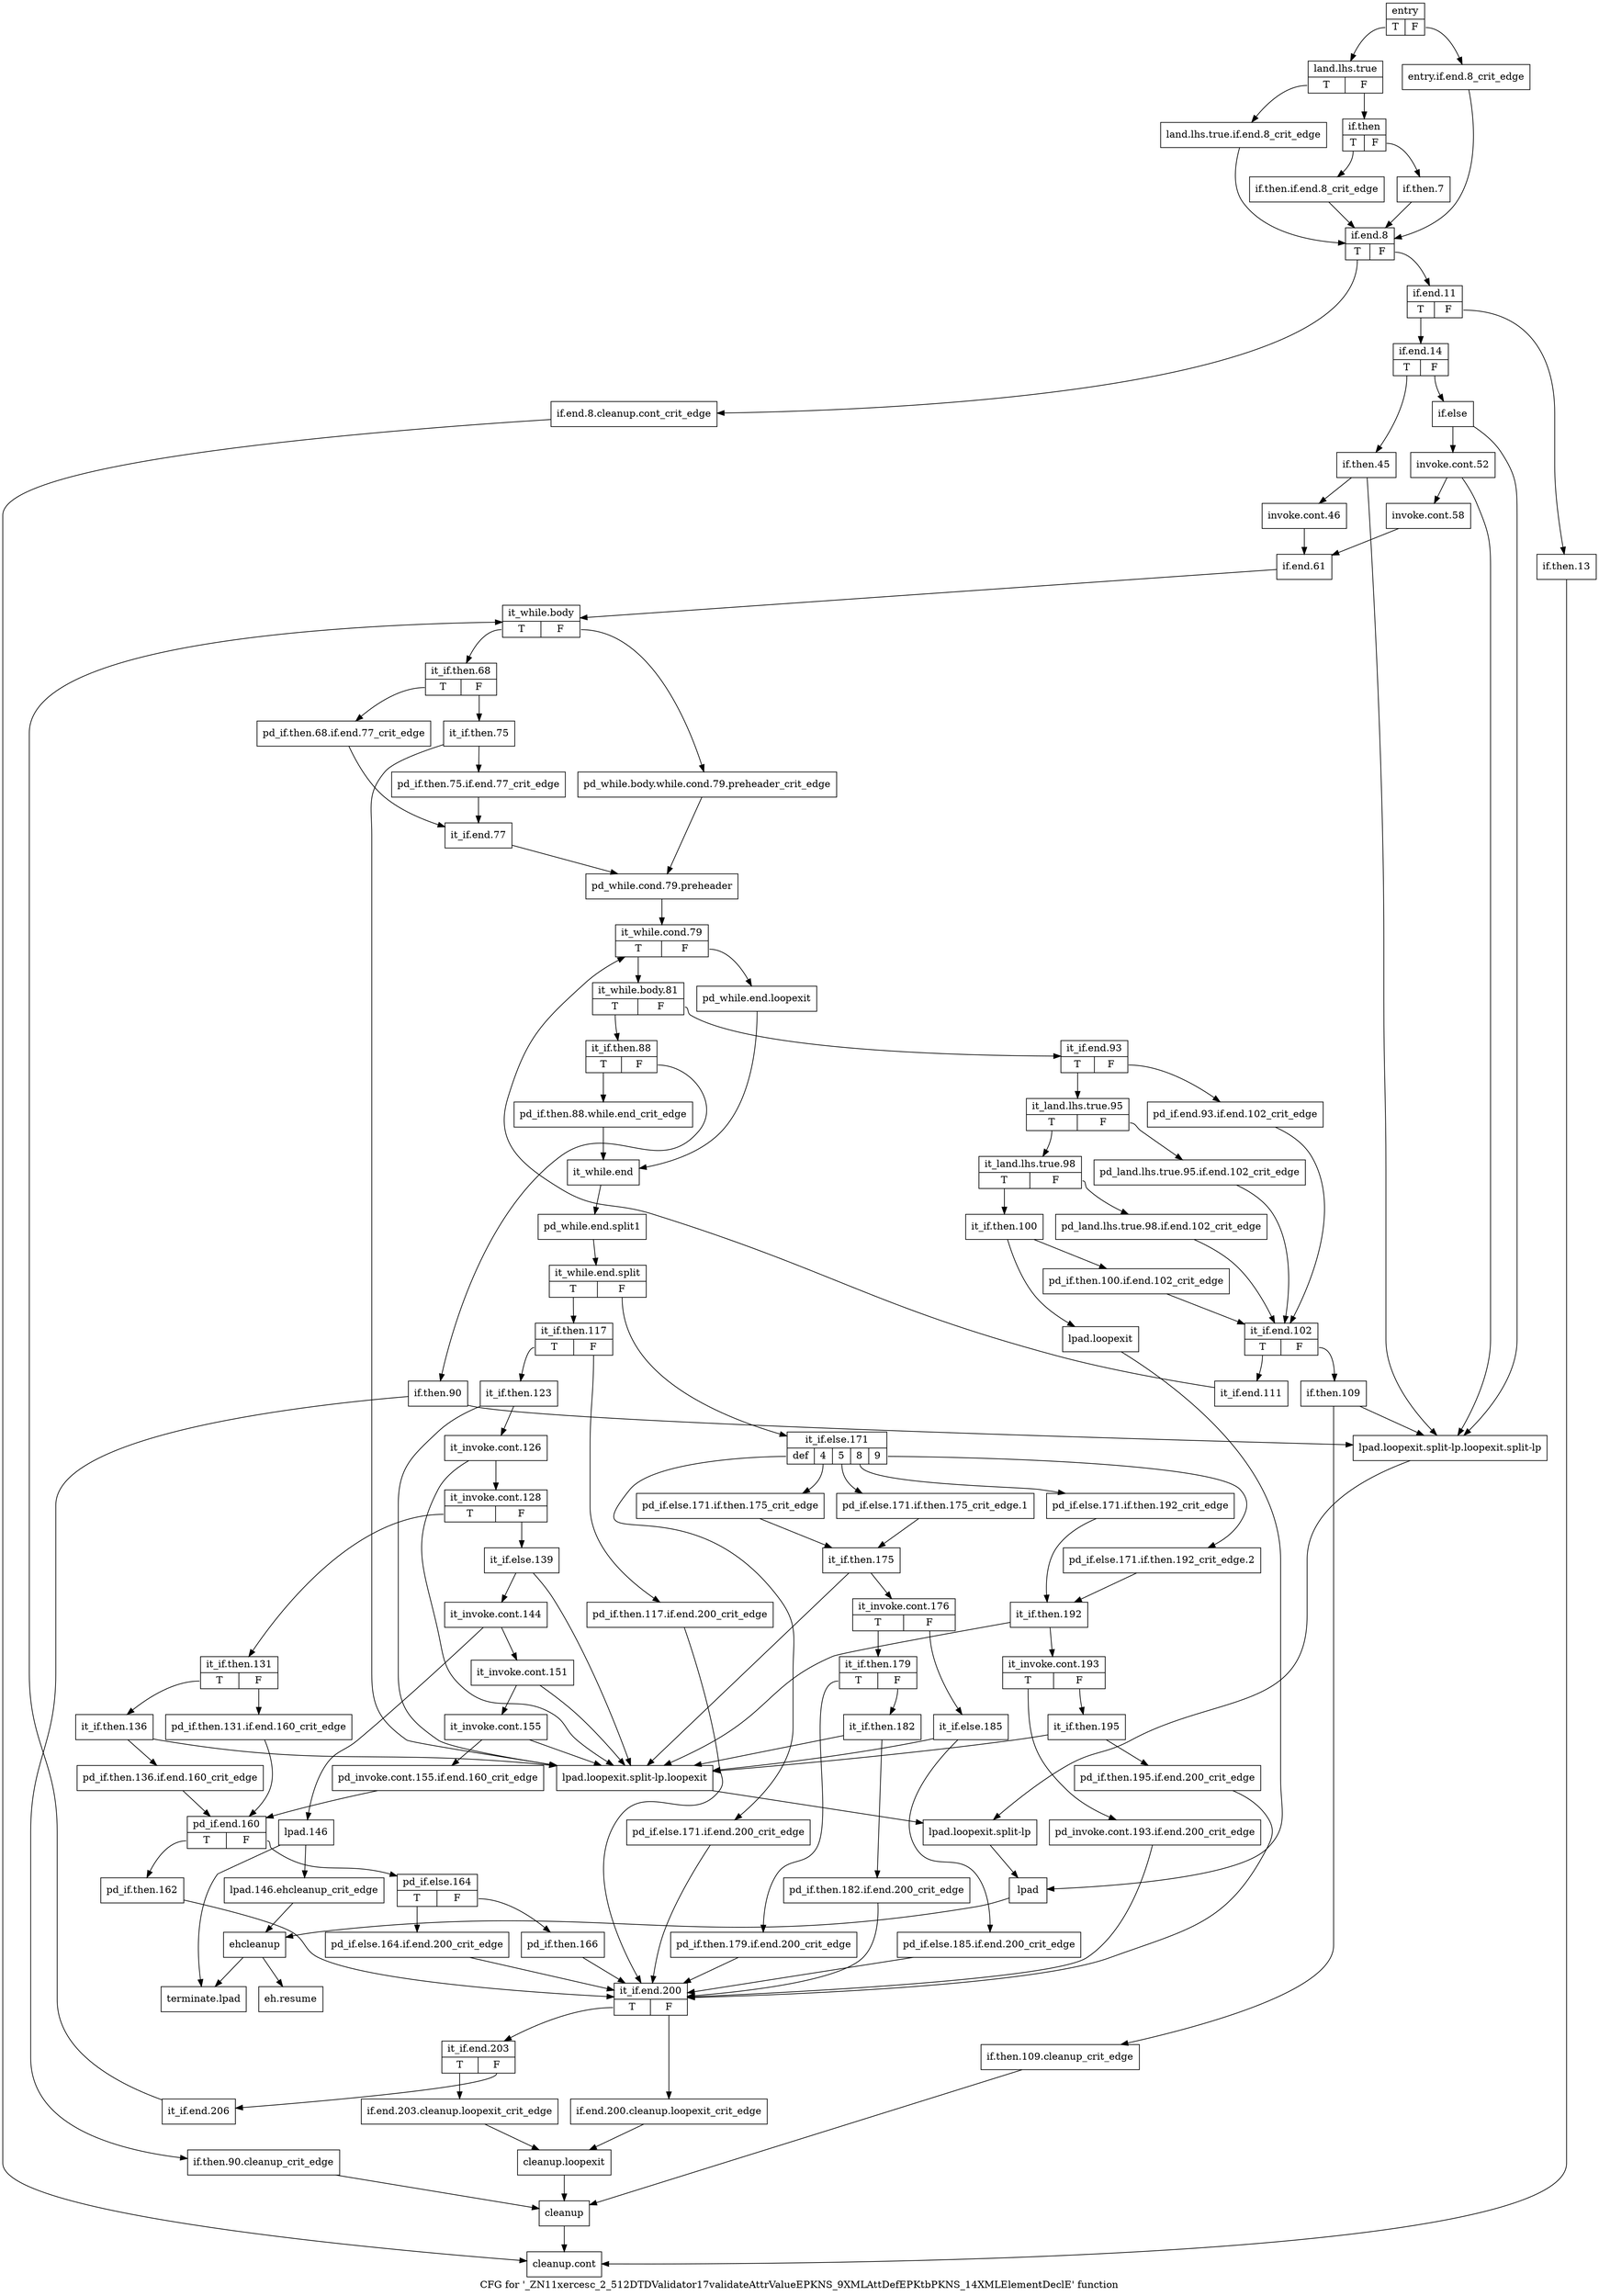 digraph "CFG for '_ZN11xercesc_2_512DTDValidator17validateAttrValueEPKNS_9XMLAttDefEPKtbPKNS_14XMLElementDeclE' function" {
	label="CFG for '_ZN11xercesc_2_512DTDValidator17validateAttrValueEPKNS_9XMLAttDefEPKtbPKNS_14XMLElementDeclE' function";

	Node0x3223760 [shape=record,label="{entry|{<s0>T|<s1>F}}"];
	Node0x3223760:s0 -> Node0x3223800;
	Node0x3223760:s1 -> Node0x32237b0;
	Node0x32237b0 [shape=record,label="{entry.if.end.8_crit_edge}"];
	Node0x32237b0 -> Node0x3223990;
	Node0x3223800 [shape=record,label="{land.lhs.true|{<s0>T|<s1>F}}"];
	Node0x3223800:s0 -> Node0x3223850;
	Node0x3223800:s1 -> Node0x32238a0;
	Node0x3223850 [shape=record,label="{land.lhs.true.if.end.8_crit_edge}"];
	Node0x3223850 -> Node0x3223990;
	Node0x32238a0 [shape=record,label="{if.then|{<s0>T|<s1>F}}"];
	Node0x32238a0:s0 -> Node0x32238f0;
	Node0x32238a0:s1 -> Node0x3223940;
	Node0x32238f0 [shape=record,label="{if.then.if.end.8_crit_edge}"];
	Node0x32238f0 -> Node0x3223990;
	Node0x3223940 [shape=record,label="{if.then.7}"];
	Node0x3223940 -> Node0x3223990;
	Node0x3223990 [shape=record,label="{if.end.8|{<s0>T|<s1>F}}"];
	Node0x3223990:s0 -> Node0x32239e0;
	Node0x3223990:s1 -> Node0x3223a30;
	Node0x32239e0 [shape=record,label="{if.end.8.cleanup.cont_crit_edge}"];
	Node0x32239e0 -> Node0x3225600;
	Node0x3223a30 [shape=record,label="{if.end.11|{<s0>T|<s1>F}}"];
	Node0x3223a30:s0 -> Node0x3223ad0;
	Node0x3223a30:s1 -> Node0x3223a80;
	Node0x3223a80 [shape=record,label="{if.then.13}"];
	Node0x3223a80 -> Node0x3225600;
	Node0x3223ad0 [shape=record,label="{if.end.14|{<s0>T|<s1>F}}"];
	Node0x3223ad0:s0 -> Node0x3223b20;
	Node0x3223ad0:s1 -> Node0x3223d50;
	Node0x3223b20 [shape=record,label="{if.then.45}"];
	Node0x3223b20 -> Node0x3223b70;
	Node0x3223b20 -> Node0x3223c60;
	Node0x3223b70 [shape=record,label="{invoke.cont.46}"];
	Node0x3223b70 -> Node0x3223e40;
	Node0x3223bc0 [shape=record,label="{lpad.loopexit}"];
	Node0x3223bc0 -> Node0x3223d00;
	Node0x3223c10 [shape=record,label="{lpad.loopexit.split-lp.loopexit}"];
	Node0x3223c10 -> Node0x3223cb0;
	Node0x3223c60 [shape=record,label="{lpad.loopexit.split-lp.loopexit.split-lp}"];
	Node0x3223c60 -> Node0x3223cb0;
	Node0x3223cb0 [shape=record,label="{lpad.loopexit.split-lp}"];
	Node0x3223cb0 -> Node0x3223d00;
	Node0x3223d00 [shape=record,label="{lpad}"];
	Node0x3223d00 -> Node0x3225650;
	Node0x3223d50 [shape=record,label="{if.else}"];
	Node0x3223d50 -> Node0x3223da0;
	Node0x3223d50 -> Node0x3223c60;
	Node0x3223da0 [shape=record,label="{invoke.cont.52}"];
	Node0x3223da0 -> Node0x3223df0;
	Node0x3223da0 -> Node0x3223c60;
	Node0x3223df0 [shape=record,label="{invoke.cont.58}"];
	Node0x3223df0 -> Node0x3223e40;
	Node0x3223e40 [shape=record,label="{if.end.61}"];
	Node0x3223e40 -> Node0x3223e90;
	Node0x3223e90 [shape=record,label="{it_while.body|{<s0>T|<s1>F}}"];
	Node0x3223e90:s0 -> Node0x3223f30;
	Node0x3223e90:s1 -> Node0x3223ee0;
	Node0x3223ee0 [shape=record,label="{pd_while.body.while.cond.79.preheader_crit_edge}"];
	Node0x3223ee0 -> Node0x32240c0;
	Node0x3223f30 [shape=record,label="{it_if.then.68|{<s0>T|<s1>F}}"];
	Node0x3223f30:s0 -> Node0x3223f80;
	Node0x3223f30:s1 -> Node0x3223fd0;
	Node0x3223f80 [shape=record,label="{pd_if.then.68.if.end.77_crit_edge}"];
	Node0x3223f80 -> Node0x3224070;
	Node0x3223fd0 [shape=record,label="{it_if.then.75}"];
	Node0x3223fd0 -> Node0x3224020;
	Node0x3223fd0 -> Node0x3223c10;
	Node0x3224020 [shape=record,label="{pd_if.then.75.if.end.77_crit_edge}"];
	Node0x3224020 -> Node0x3224070;
	Node0x3224070 [shape=record,label="{it_if.end.77}"];
	Node0x3224070 -> Node0x32240c0;
	Node0x32240c0 [shape=record,label="{pd_while.cond.79.preheader}"];
	Node0x32240c0 -> Node0x3224110;
	Node0x3224110 [shape=record,label="{it_while.cond.79|{<s0>T|<s1>F}}"];
	Node0x3224110:s0 -> Node0x3224160;
	Node0x3224110:s1 -> Node0x32246b0;
	Node0x3224160 [shape=record,label="{it_while.body.81|{<s0>T|<s1>F}}"];
	Node0x3224160:s0 -> Node0x32241b0;
	Node0x3224160:s1 -> Node0x32242f0;
	Node0x32241b0 [shape=record,label="{it_if.then.88|{<s0>T|<s1>F}}"];
	Node0x32241b0:s0 -> Node0x3224200;
	Node0x32241b0:s1 -> Node0x3224250;
	Node0x3224200 [shape=record,label="{pd_if.then.88.while.end_crit_edge}"];
	Node0x3224200 -> Node0x3224700;
	Node0x3224250 [shape=record,label="{if.then.90}"];
	Node0x3224250 -> Node0x32242a0;
	Node0x3224250 -> Node0x3223c60;
	Node0x32242a0 [shape=record,label="{if.then.90.cleanup_crit_edge}"];
	Node0x32242a0 -> Node0x32255b0;
	Node0x32242f0 [shape=record,label="{it_if.end.93|{<s0>T|<s1>F}}"];
	Node0x32242f0:s0 -> Node0x3224390;
	Node0x32242f0:s1 -> Node0x3224340;
	Node0x3224340 [shape=record,label="{pd_if.end.93.if.end.102_crit_edge}"];
	Node0x3224340 -> Node0x3224570;
	Node0x3224390 [shape=record,label="{it_land.lhs.true.95|{<s0>T|<s1>F}}"];
	Node0x3224390:s0 -> Node0x3224430;
	Node0x3224390:s1 -> Node0x32243e0;
	Node0x32243e0 [shape=record,label="{pd_land.lhs.true.95.if.end.102_crit_edge}"];
	Node0x32243e0 -> Node0x3224570;
	Node0x3224430 [shape=record,label="{it_land.lhs.true.98|{<s0>T|<s1>F}}"];
	Node0x3224430:s0 -> Node0x32244d0;
	Node0x3224430:s1 -> Node0x3224480;
	Node0x3224480 [shape=record,label="{pd_land.lhs.true.98.if.end.102_crit_edge}"];
	Node0x3224480 -> Node0x3224570;
	Node0x32244d0 [shape=record,label="{it_if.then.100}"];
	Node0x32244d0 -> Node0x3224520;
	Node0x32244d0 -> Node0x3223bc0;
	Node0x3224520 [shape=record,label="{pd_if.then.100.if.end.102_crit_edge}"];
	Node0x3224520 -> Node0x3224570;
	Node0x3224570 [shape=record,label="{it_if.end.102|{<s0>T|<s1>F}}"];
	Node0x3224570:s0 -> Node0x3224660;
	Node0x3224570:s1 -> Node0x32245c0;
	Node0x32245c0 [shape=record,label="{if.then.109}"];
	Node0x32245c0 -> Node0x3224610;
	Node0x32245c0 -> Node0x3223c60;
	Node0x3224610 [shape=record,label="{if.then.109.cleanup_crit_edge}"];
	Node0x3224610 -> Node0x32255b0;
	Node0x3224660 [shape=record,label="{it_if.end.111}"];
	Node0x3224660 -> Node0x3224110;
	Node0x32246b0 [shape=record,label="{pd_while.end.loopexit}"];
	Node0x32246b0 -> Node0x3224700;
	Node0x3224700 [shape=record,label="{it_while.end}"];
	Node0x3224700 -> Node0xa8803c0;
	Node0xa8803c0 [shape=record,label="{pd_while.end.split1}"];
	Node0xa8803c0 -> Node0xa87f930;
	Node0xa87f930 [shape=record,label="{it_while.end.split|{<s0>T|<s1>F}}"];
	Node0xa87f930:s0 -> Node0x3224750;
	Node0xa87f930:s1 -> Node0x3224de0;
	Node0x3224750 [shape=record,label="{it_if.then.117|{<s0>T|<s1>F}}"];
	Node0x3224750:s0 -> Node0x32247f0;
	Node0x3224750:s1 -> Node0x32247a0;
	Node0x32247a0 [shape=record,label="{pd_if.then.117.if.end.200_crit_edge}"];
	Node0x32247a0 -> Node0x32253d0;
	Node0x32247f0 [shape=record,label="{it_if.then.123}"];
	Node0x32247f0 -> Node0x3224840;
	Node0x32247f0 -> Node0x3223c10;
	Node0x3224840 [shape=record,label="{it_invoke.cont.126}"];
	Node0x3224840 -> Node0x3224890;
	Node0x3224840 -> Node0x3223c10;
	Node0x3224890 [shape=record,label="{it_invoke.cont.128|{<s0>T|<s1>F}}"];
	Node0x3224890:s0 -> Node0x32248e0;
	Node0x3224890:s1 -> Node0x3224a20;
	Node0x32248e0 [shape=record,label="{it_if.then.131|{<s0>T|<s1>F}}"];
	Node0x32248e0:s0 -> Node0x3224980;
	Node0x32248e0:s1 -> Node0x3224930;
	Node0x3224930 [shape=record,label="{pd_if.then.131.if.end.160_crit_edge}"];
	Node0x3224930 -> Node0x3224c50;
	Node0x3224980 [shape=record,label="{it_if.then.136}"];
	Node0x3224980 -> Node0x32249d0;
	Node0x3224980 -> Node0x3223c10;
	Node0x32249d0 [shape=record,label="{pd_if.then.136.if.end.160_crit_edge}"];
	Node0x32249d0 -> Node0x3224c50;
	Node0x3224a20 [shape=record,label="{it_if.else.139}"];
	Node0x3224a20 -> Node0x3224a70;
	Node0x3224a20 -> Node0x3223c10;
	Node0x3224a70 [shape=record,label="{it_invoke.cont.144}"];
	Node0x3224a70 -> Node0x3224ac0;
	Node0x3224a70 -> Node0x3224bb0;
	Node0x3224ac0 [shape=record,label="{it_invoke.cont.151}"];
	Node0x3224ac0 -> Node0x3224b10;
	Node0x3224ac0 -> Node0x3223c10;
	Node0x3224b10 [shape=record,label="{it_invoke.cont.155}"];
	Node0x3224b10 -> Node0x3224b60;
	Node0x3224b10 -> Node0x3223c10;
	Node0x3224b60 [shape=record,label="{pd_invoke.cont.155.if.end.160_crit_edge}"];
	Node0x3224b60 -> Node0x3224c50;
	Node0x3224bb0 [shape=record,label="{lpad.146}"];
	Node0x3224bb0 -> Node0x3224c00;
	Node0x3224bb0 -> Node0x32256f0;
	Node0x3224c00 [shape=record,label="{lpad.146.ehcleanup_crit_edge}"];
	Node0x3224c00 -> Node0x3225650;
	Node0x3224c50 [shape=record,label="{pd_if.end.160|{<s0>T|<s1>F}}"];
	Node0x3224c50:s0 -> Node0x3224ca0;
	Node0x3224c50:s1 -> Node0x3224cf0;
	Node0x3224ca0 [shape=record,label="{pd_if.then.162}"];
	Node0x3224ca0 -> Node0x32253d0;
	Node0x3224cf0 [shape=record,label="{pd_if.else.164|{<s0>T|<s1>F}}"];
	Node0x3224cf0:s0 -> Node0x3224d40;
	Node0x3224cf0:s1 -> Node0x3224d90;
	Node0x3224d40 [shape=record,label="{pd_if.else.164.if.end.200_crit_edge}"];
	Node0x3224d40 -> Node0x32253d0;
	Node0x3224d90 [shape=record,label="{pd_if.then.166}"];
	Node0x3224d90 -> Node0x32253d0;
	Node0x3224de0 [shape=record,label="{it_if.else.171|{<s0>def|<s1>4|<s2>5|<s3>8|<s4>9}}"];
	Node0x3224de0:s0 -> Node0x3224f70;
	Node0x3224de0:s1 -> Node0x3224f20;
	Node0x3224de0:s2 -> Node0x3224ed0;
	Node0x3224de0:s3 -> Node0x3224e80;
	Node0x3224de0:s4 -> Node0x3224e30;
	Node0x3224e30 [shape=record,label="{pd_if.else.171.if.then.192_crit_edge.2}"];
	Node0x3224e30 -> Node0x3225240;
	Node0x3224e80 [shape=record,label="{pd_if.else.171.if.then.192_crit_edge}"];
	Node0x3224e80 -> Node0x3225240;
	Node0x3224ed0 [shape=record,label="{pd_if.else.171.if.then.175_crit_edge.1}"];
	Node0x3224ed0 -> Node0x3224fc0;
	Node0x3224f20 [shape=record,label="{pd_if.else.171.if.then.175_crit_edge}"];
	Node0x3224f20 -> Node0x3224fc0;
	Node0x3224f70 [shape=record,label="{pd_if.else.171.if.end.200_crit_edge}"];
	Node0x3224f70 -> Node0x32253d0;
	Node0x3224fc0 [shape=record,label="{it_if.then.175}"];
	Node0x3224fc0 -> Node0x3225010;
	Node0x3224fc0 -> Node0x3223c10;
	Node0x3225010 [shape=record,label="{it_invoke.cont.176|{<s0>T|<s1>F}}"];
	Node0x3225010:s0 -> Node0x3225060;
	Node0x3225010:s1 -> Node0x32251a0;
	Node0x3225060 [shape=record,label="{it_if.then.179|{<s0>T|<s1>F}}"];
	Node0x3225060:s0 -> Node0x32250b0;
	Node0x3225060:s1 -> Node0x3225100;
	Node0x32250b0 [shape=record,label="{pd_if.then.179.if.end.200_crit_edge}"];
	Node0x32250b0 -> Node0x32253d0;
	Node0x3225100 [shape=record,label="{it_if.then.182}"];
	Node0x3225100 -> Node0x3225150;
	Node0x3225100 -> Node0x3223c10;
	Node0x3225150 [shape=record,label="{pd_if.then.182.if.end.200_crit_edge}"];
	Node0x3225150 -> Node0x32253d0;
	Node0x32251a0 [shape=record,label="{it_if.else.185}"];
	Node0x32251a0 -> Node0x32251f0;
	Node0x32251a0 -> Node0x3223c10;
	Node0x32251f0 [shape=record,label="{pd_if.else.185.if.end.200_crit_edge}"];
	Node0x32251f0 -> Node0x32253d0;
	Node0x3225240 [shape=record,label="{it_if.then.192}"];
	Node0x3225240 -> Node0x3225290;
	Node0x3225240 -> Node0x3223c10;
	Node0x3225290 [shape=record,label="{it_invoke.cont.193|{<s0>T|<s1>F}}"];
	Node0x3225290:s0 -> Node0x32252e0;
	Node0x3225290:s1 -> Node0x3225330;
	Node0x32252e0 [shape=record,label="{pd_invoke.cont.193.if.end.200_crit_edge}"];
	Node0x32252e0 -> Node0x32253d0;
	Node0x3225330 [shape=record,label="{it_if.then.195}"];
	Node0x3225330 -> Node0x3225380;
	Node0x3225330 -> Node0x3223c10;
	Node0x3225380 [shape=record,label="{pd_if.then.195.if.end.200_crit_edge}"];
	Node0x3225380 -> Node0x32253d0;
	Node0x32253d0 [shape=record,label="{it_if.end.200|{<s0>T|<s1>F}}"];
	Node0x32253d0:s0 -> Node0x3225470;
	Node0x32253d0:s1 -> Node0x3225420;
	Node0x3225420 [shape=record,label="{if.end.200.cleanup.loopexit_crit_edge}"];
	Node0x3225420 -> Node0x3225560;
	Node0x3225470 [shape=record,label="{it_if.end.203|{<s0>T|<s1>F}}"];
	Node0x3225470:s0 -> Node0x32254c0;
	Node0x3225470:s1 -> Node0x3225510;
	Node0x32254c0 [shape=record,label="{if.end.203.cleanup.loopexit_crit_edge}"];
	Node0x32254c0 -> Node0x3225560;
	Node0x3225510 [shape=record,label="{it_if.end.206}"];
	Node0x3225510 -> Node0x3223e90;
	Node0x3225560 [shape=record,label="{cleanup.loopexit}"];
	Node0x3225560 -> Node0x32255b0;
	Node0x32255b0 [shape=record,label="{cleanup}"];
	Node0x32255b0 -> Node0x3225600;
	Node0x3225600 [shape=record,label="{cleanup.cont}"];
	Node0x3225650 [shape=record,label="{ehcleanup}"];
	Node0x3225650 -> Node0x32256a0;
	Node0x3225650 -> Node0x32256f0;
	Node0x32256a0 [shape=record,label="{eh.resume}"];
	Node0x32256f0 [shape=record,label="{terminate.lpad}"];
}
